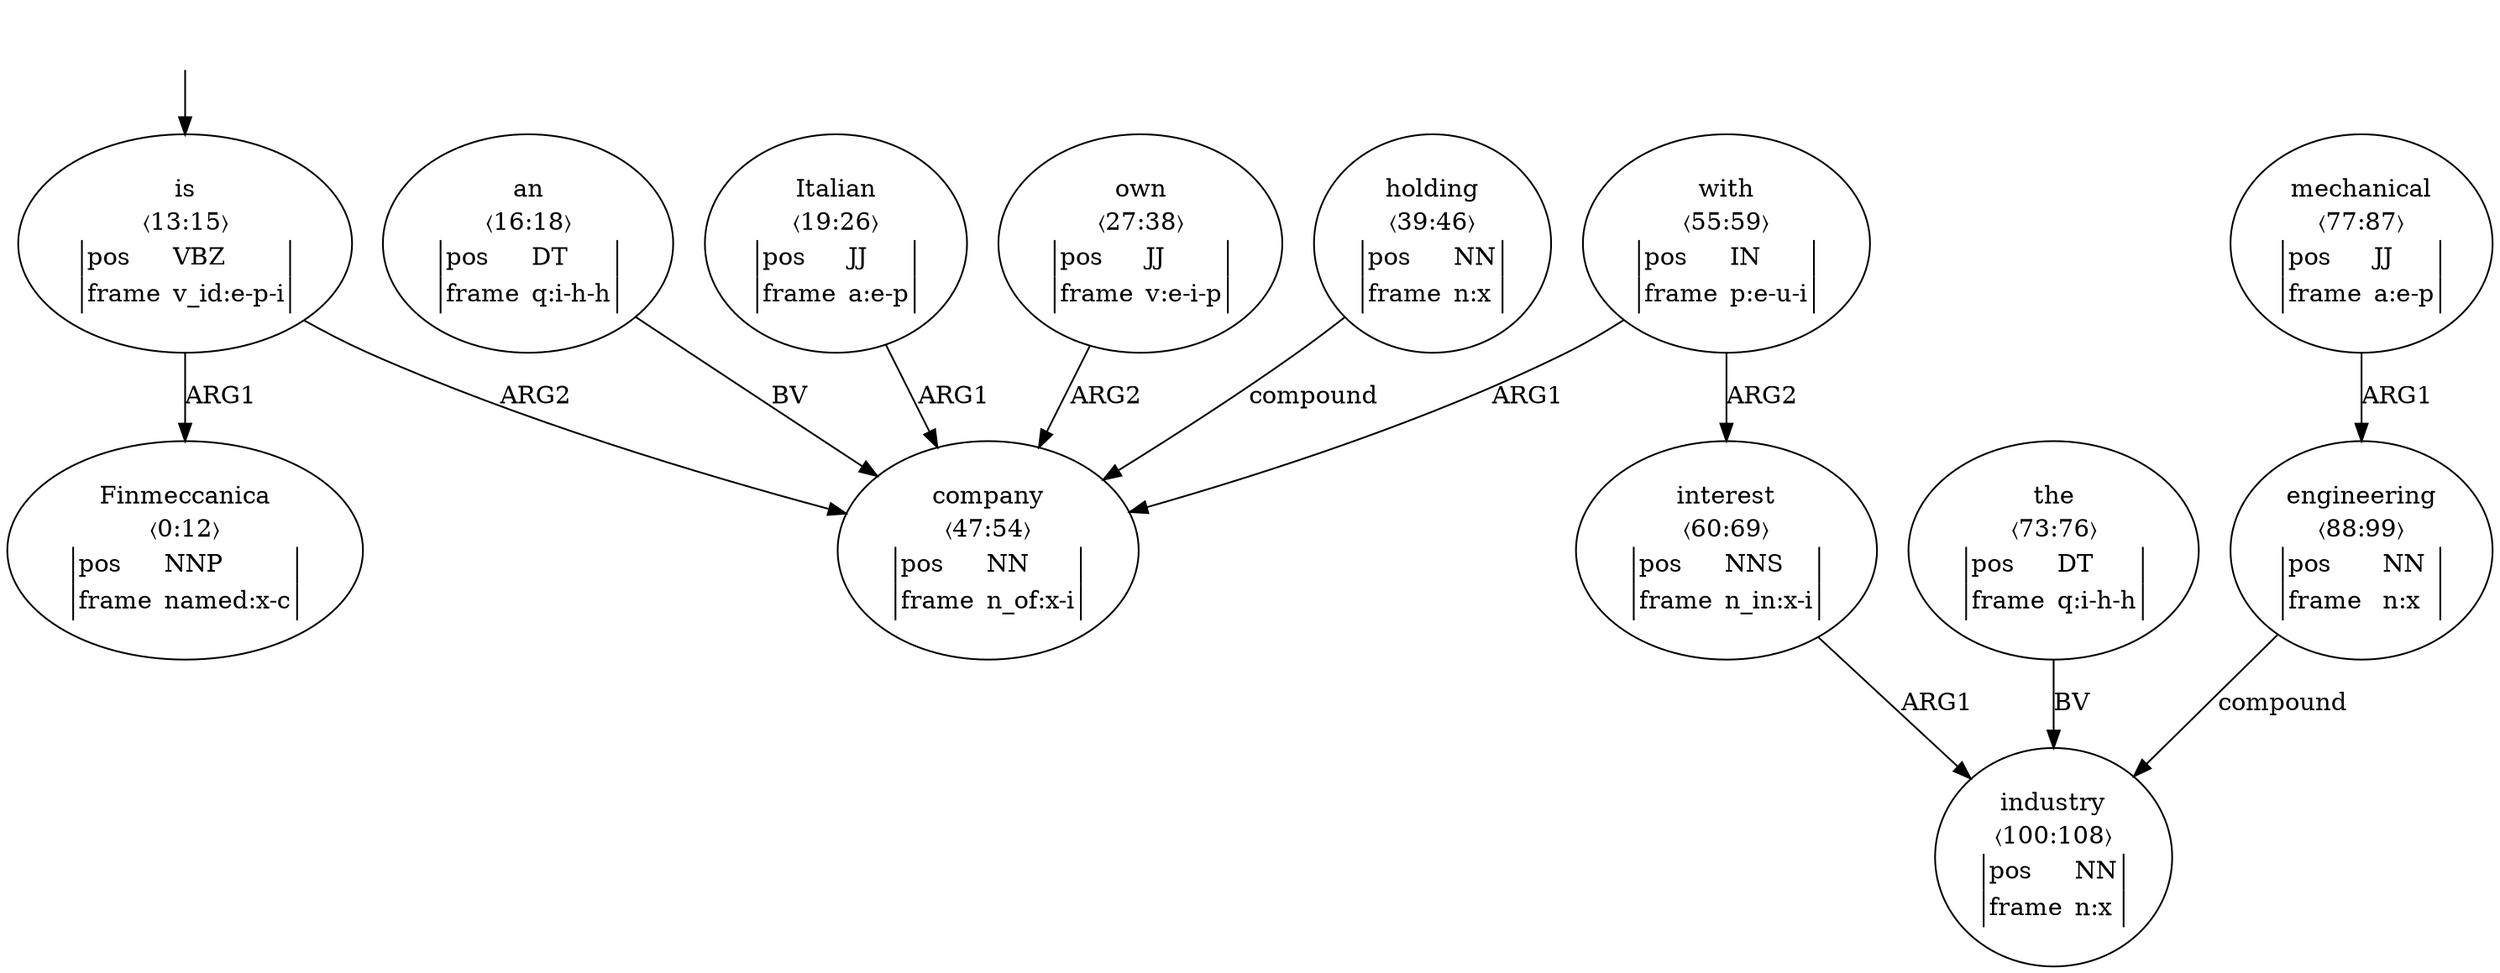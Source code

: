 digraph "20007002" {
  top [ style=invis ];
  top -> 1;
  0 [ label=<<table align="center" border="0" cellspacing="0"><tr><td colspan="2">Finmeccanica</td></tr><tr><td colspan="2">〈0:12〉</td></tr><tr><td sides="l" border="1" align="left">pos</td><td sides="r" border="1" align="left">NNP</td></tr><tr><td sides="l" border="1" align="left">frame</td><td sides="r" border="1" align="left">named:x-c</td></tr></table>> ];
  1 [ label=<<table align="center" border="0" cellspacing="0"><tr><td colspan="2">is</td></tr><tr><td colspan="2">〈13:15〉</td></tr><tr><td sides="l" border="1" align="left">pos</td><td sides="r" border="1" align="left">VBZ</td></tr><tr><td sides="l" border="1" align="left">frame</td><td sides="r" border="1" align="left">v_id:e-p-i</td></tr></table>> ];
  2 [ label=<<table align="center" border="0" cellspacing="0"><tr><td colspan="2">an</td></tr><tr><td colspan="2">〈16:18〉</td></tr><tr><td sides="l" border="1" align="left">pos</td><td sides="r" border="1" align="left">DT</td></tr><tr><td sides="l" border="1" align="left">frame</td><td sides="r" border="1" align="left">q:i-h-h</td></tr></table>> ];
  3 [ label=<<table align="center" border="0" cellspacing="0"><tr><td colspan="2">Italian</td></tr><tr><td colspan="2">〈19:26〉</td></tr><tr><td sides="l" border="1" align="left">pos</td><td sides="r" border="1" align="left">JJ</td></tr><tr><td sides="l" border="1" align="left">frame</td><td sides="r" border="1" align="left">a:e-p</td></tr></table>> ];
  4 [ label=<<table align="center" border="0" cellspacing="0"><tr><td colspan="2">own</td></tr><tr><td colspan="2">〈27:38〉</td></tr><tr><td sides="l" border="1" align="left">pos</td><td sides="r" border="1" align="left">JJ</td></tr><tr><td sides="l" border="1" align="left">frame</td><td sides="r" border="1" align="left">v:e-i-p</td></tr></table>> ];
  5 [ label=<<table align="center" border="0" cellspacing="0"><tr><td colspan="2">holding</td></tr><tr><td colspan="2">〈39:46〉</td></tr><tr><td sides="l" border="1" align="left">pos</td><td sides="r" border="1" align="left">NN</td></tr><tr><td sides="l" border="1" align="left">frame</td><td sides="r" border="1" align="left">n:x</td></tr></table>> ];
  6 [ label=<<table align="center" border="0" cellspacing="0"><tr><td colspan="2">company</td></tr><tr><td colspan="2">〈47:54〉</td></tr><tr><td sides="l" border="1" align="left">pos</td><td sides="r" border="1" align="left">NN</td></tr><tr><td sides="l" border="1" align="left">frame</td><td sides="r" border="1" align="left">n_of:x-i</td></tr></table>> ];
  7 [ label=<<table align="center" border="0" cellspacing="0"><tr><td colspan="2">with</td></tr><tr><td colspan="2">〈55:59〉</td></tr><tr><td sides="l" border="1" align="left">pos</td><td sides="r" border="1" align="left">IN</td></tr><tr><td sides="l" border="1" align="left">frame</td><td sides="r" border="1" align="left">p:e-u-i</td></tr></table>> ];
  8 [ label=<<table align="center" border="0" cellspacing="0"><tr><td colspan="2">interest</td></tr><tr><td colspan="2">〈60:69〉</td></tr><tr><td sides="l" border="1" align="left">pos</td><td sides="r" border="1" align="left">NNS</td></tr><tr><td sides="l" border="1" align="left">frame</td><td sides="r" border="1" align="left">n_in:x-i</td></tr></table>> ];
  10 [ label=<<table align="center" border="0" cellspacing="0"><tr><td colspan="2">the</td></tr><tr><td colspan="2">〈73:76〉</td></tr><tr><td sides="l" border="1" align="left">pos</td><td sides="r" border="1" align="left">DT</td></tr><tr><td sides="l" border="1" align="left">frame</td><td sides="r" border="1" align="left">q:i-h-h</td></tr></table>> ];
  11 [ label=<<table align="center" border="0" cellspacing="0"><tr><td colspan="2">mechanical</td></tr><tr><td colspan="2">〈77:87〉</td></tr><tr><td sides="l" border="1" align="left">pos</td><td sides="r" border="1" align="left">JJ</td></tr><tr><td sides="l" border="1" align="left">frame</td><td sides="r" border="1" align="left">a:e-p</td></tr></table>> ];
  12 [ label=<<table align="center" border="0" cellspacing="0"><tr><td colspan="2">engineering</td></tr><tr><td colspan="2">〈88:99〉</td></tr><tr><td sides="l" border="1" align="left">pos</td><td sides="r" border="1" align="left">NN</td></tr><tr><td sides="l" border="1" align="left">frame</td><td sides="r" border="1" align="left">n:x</td></tr></table>> ];
  13 [ label=<<table align="center" border="0" cellspacing="0"><tr><td colspan="2">industry</td></tr><tr><td colspan="2">〈100:108〉</td></tr><tr><td sides="l" border="1" align="left">pos</td><td sides="r" border="1" align="left">NN</td></tr><tr><td sides="l" border="1" align="left">frame</td><td sides="r" border="1" align="left">n:x</td></tr></table>> ];
  4 -> 6 [ label="ARG2" ];
  2 -> 6 [ label="BV" ];
  5 -> 6 [ label="compound" ];
  1 -> 6 [ label="ARG2" ];
  7 -> 6 [ label="ARG1" ];
  3 -> 6 [ label="ARG1" ];
  11 -> 12 [ label="ARG1" ];
  8 -> 13 [ label="ARG1" ];
  7 -> 8 [ label="ARG2" ];
  12 -> 13 [ label="compound" ];
  10 -> 13 [ label="BV" ];
  1 -> 0 [ label="ARG1" ];
}

